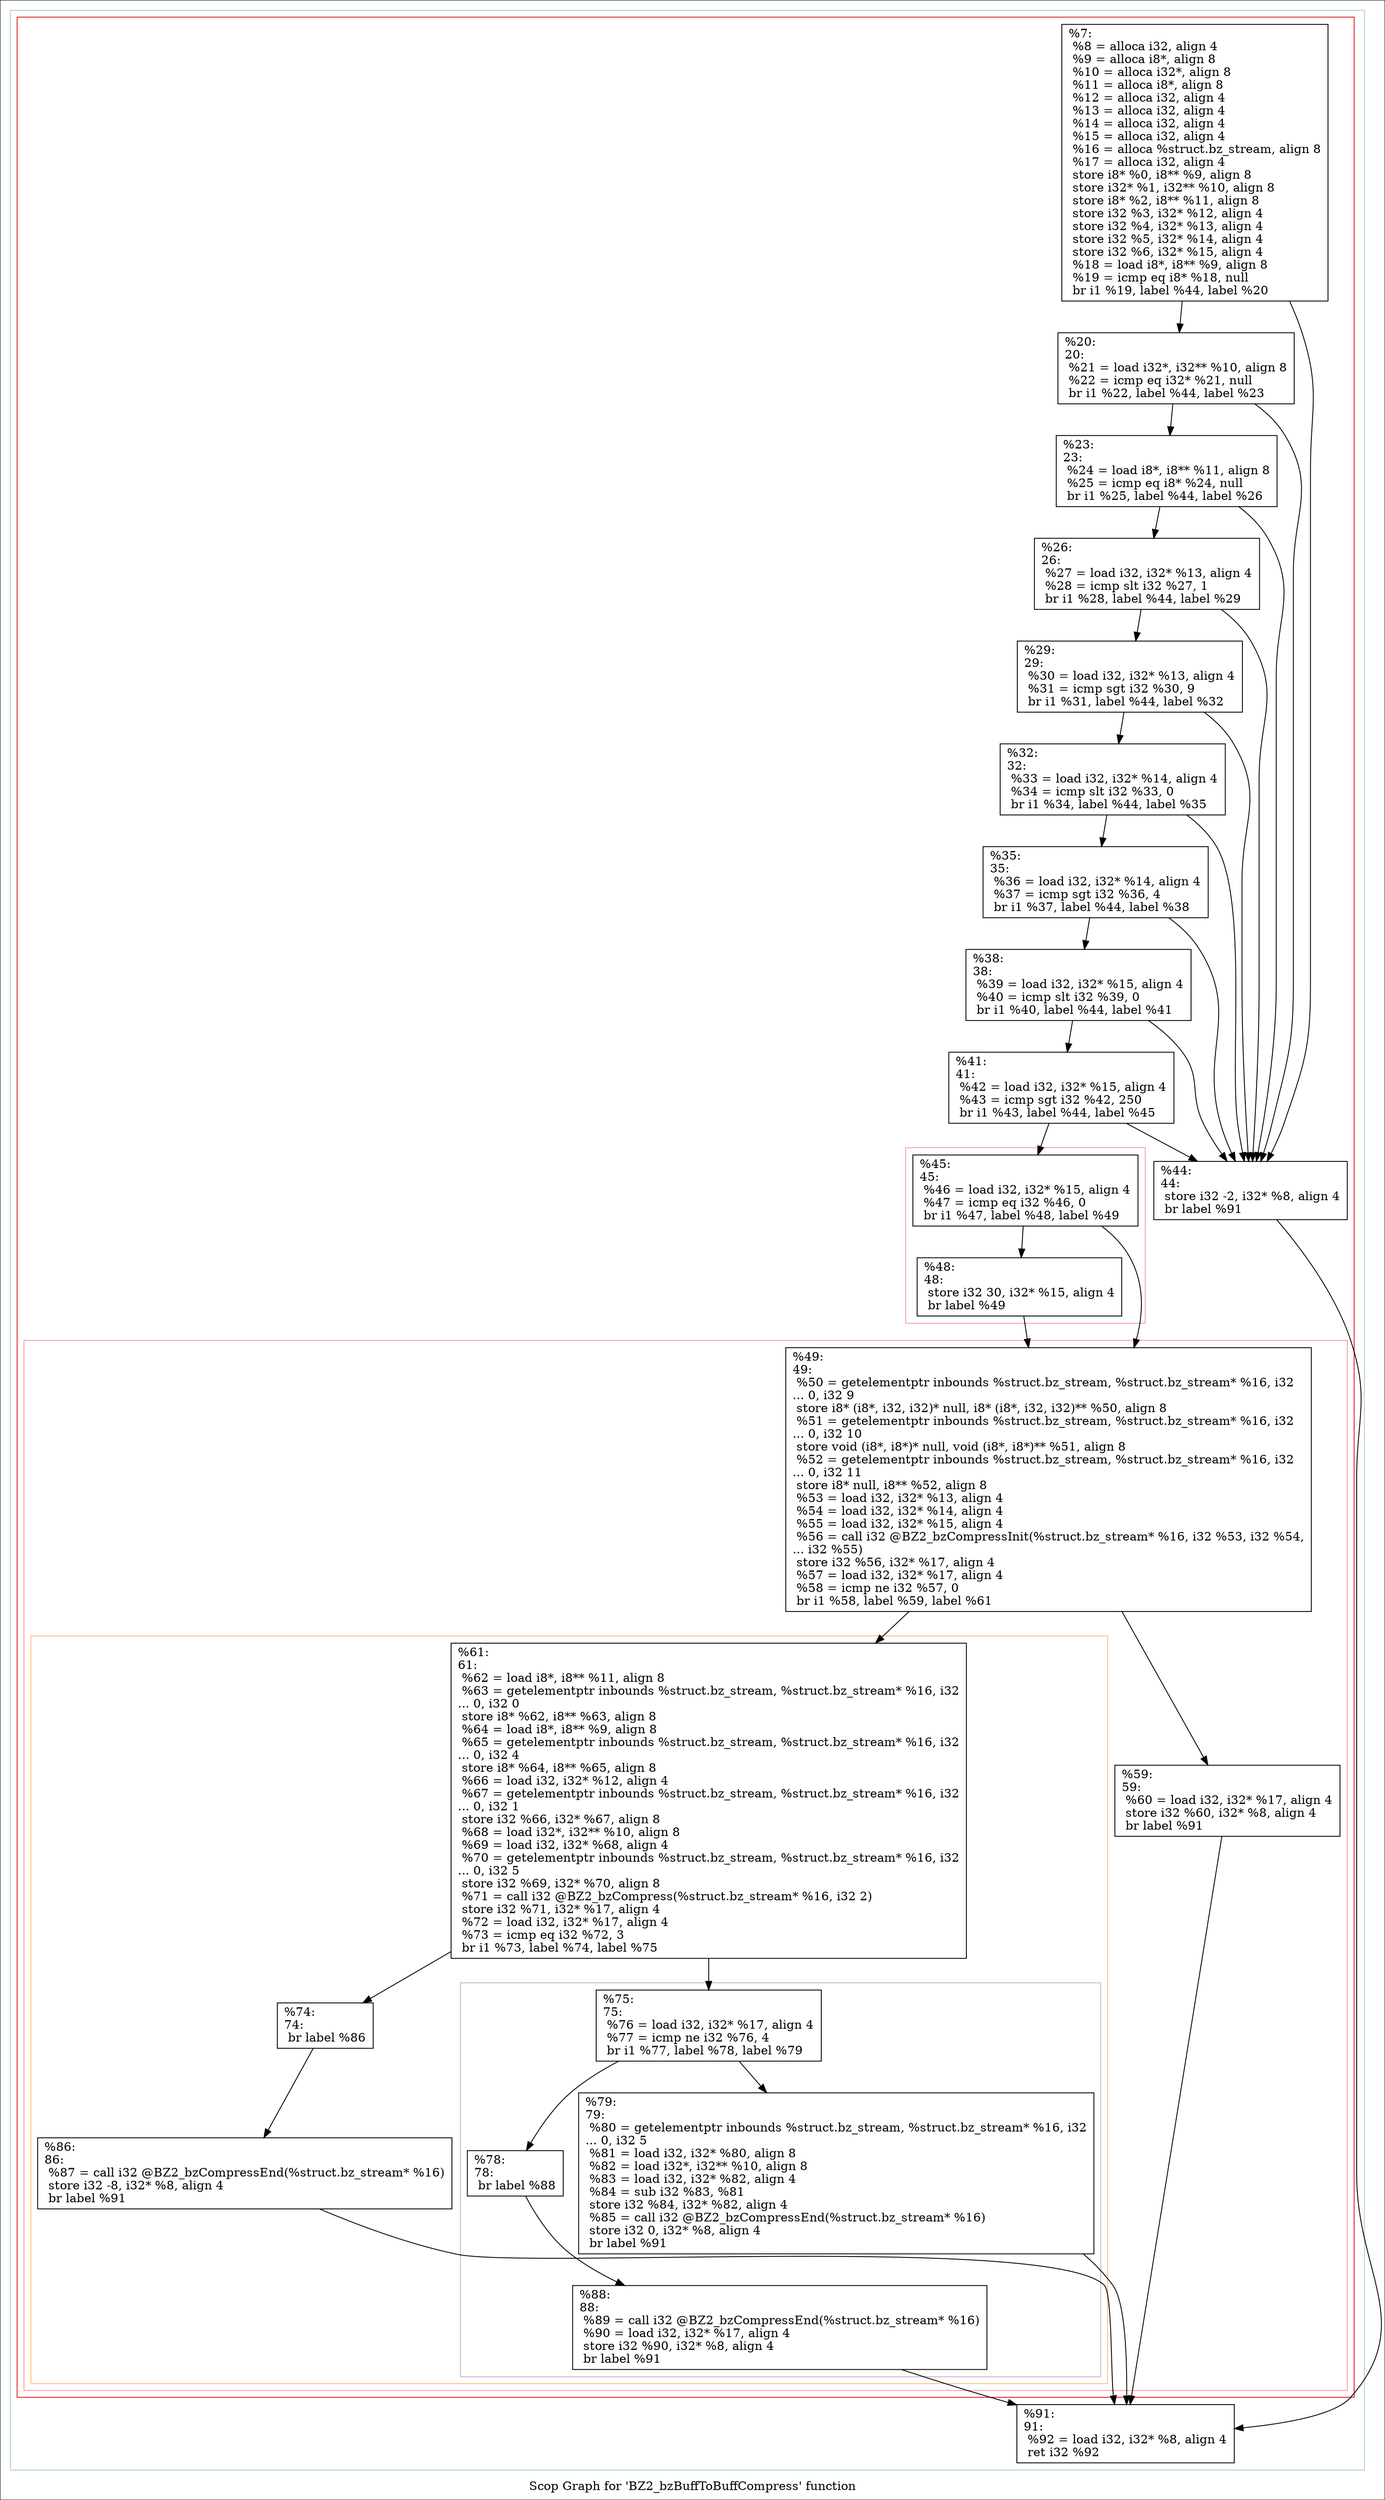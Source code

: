 digraph "Scop Graph for 'BZ2_bzBuffToBuffCompress' function" {
	label="Scop Graph for 'BZ2_bzBuffToBuffCompress' function";

	Node0x27cd780 [shape=record,label="{%7:\l  %8 = alloca i32, align 4\l  %9 = alloca i8*, align 8\l  %10 = alloca i32*, align 8\l  %11 = alloca i8*, align 8\l  %12 = alloca i32, align 4\l  %13 = alloca i32, align 4\l  %14 = alloca i32, align 4\l  %15 = alloca i32, align 4\l  %16 = alloca %struct.bz_stream, align 8\l  %17 = alloca i32, align 4\l  store i8* %0, i8** %9, align 8\l  store i32* %1, i32** %10, align 8\l  store i8* %2, i8** %11, align 8\l  store i32 %3, i32* %12, align 4\l  store i32 %4, i32* %13, align 4\l  store i32 %5, i32* %14, align 4\l  store i32 %6, i32* %15, align 4\l  %18 = load i8*, i8** %9, align 8\l  %19 = icmp eq i8* %18, null\l  br i1 %19, label %44, label %20\l}"];
	Node0x27cd780 -> Node0x27c59d0;
	Node0x27cd780 -> Node0x25afd90;
	Node0x27c59d0 [shape=record,label="{%44:\l44:                                               \l  store i32 -2, i32* %8, align 4\l  br label %91\l}"];
	Node0x27c59d0 -> Node0x27dd9e0;
	Node0x27dd9e0 [shape=record,label="{%91:\l91:                                               \l  %92 = load i32, i32* %8, align 4\l  ret i32 %92\l}"];
	Node0x25afd90 [shape=record,label="{%20:\l20:                                               \l  %21 = load i32*, i32** %10, align 8\l  %22 = icmp eq i32* %21, null\l  br i1 %22, label %44, label %23\l}"];
	Node0x25afd90 -> Node0x27c59d0;
	Node0x25afd90 -> Node0x28be0b0;
	Node0x28be0b0 [shape=record,label="{%23:\l23:                                               \l  %24 = load i8*, i8** %11, align 8\l  %25 = icmp eq i8* %24, null\l  br i1 %25, label %44, label %26\l}"];
	Node0x28be0b0 -> Node0x27c59d0;
	Node0x28be0b0 -> Node0x2809630;
	Node0x2809630 [shape=record,label="{%26:\l26:                                               \l  %27 = load i32, i32* %13, align 4\l  %28 = icmp slt i32 %27, 1\l  br i1 %28, label %44, label %29\l}"];
	Node0x2809630 -> Node0x27c59d0;
	Node0x2809630 -> Node0x28de460;
	Node0x28de460 [shape=record,label="{%29:\l29:                                               \l  %30 = load i32, i32* %13, align 4\l  %31 = icmp sgt i32 %30, 9\l  br i1 %31, label %44, label %32\l}"];
	Node0x28de460 -> Node0x27c59d0;
	Node0x28de460 -> Node0x28e7210;
	Node0x28e7210 [shape=record,label="{%32:\l32:                                               \l  %33 = load i32, i32* %14, align 4\l  %34 = icmp slt i32 %33, 0\l  br i1 %34, label %44, label %35\l}"];
	Node0x28e7210 -> Node0x27c59d0;
	Node0x28e7210 -> Node0x2855940;
	Node0x2855940 [shape=record,label="{%35:\l35:                                               \l  %36 = load i32, i32* %14, align 4\l  %37 = icmp sgt i32 %36, 4\l  br i1 %37, label %44, label %38\l}"];
	Node0x2855940 -> Node0x27c59d0;
	Node0x2855940 -> Node0x28e1780;
	Node0x28e1780 [shape=record,label="{%38:\l38:                                               \l  %39 = load i32, i32* %15, align 4\l  %40 = icmp slt i32 %39, 0\l  br i1 %40, label %44, label %41\l}"];
	Node0x28e1780 -> Node0x27c59d0;
	Node0x28e1780 -> Node0x28dcff0;
	Node0x28dcff0 [shape=record,label="{%41:\l41:                                               \l  %42 = load i32, i32* %15, align 4\l  %43 = icmp sgt i32 %42, 250\l  br i1 %43, label %44, label %45\l}"];
	Node0x28dcff0 -> Node0x27c59d0;
	Node0x28dcff0 -> Node0x28e8ff0;
	Node0x28e8ff0 [shape=record,label="{%45:\l45:                                               \l  %46 = load i32, i32* %15, align 4\l  %47 = icmp eq i32 %46, 0\l  br i1 %47, label %48, label %49\l}"];
	Node0x28e8ff0 -> Node0x2831b00;
	Node0x28e8ff0 -> Node0x28142b0;
	Node0x2831b00 [shape=record,label="{%48:\l48:                                               \l  store i32 30, i32* %15, align 4\l  br label %49\l}"];
	Node0x2831b00 -> Node0x28142b0;
	Node0x28142b0 [shape=record,label="{%49:\l49:                                               \l  %50 = getelementptr inbounds %struct.bz_stream, %struct.bz_stream* %16, i32\l... 0, i32 9\l  store i8* (i8*, i32, i32)* null, i8* (i8*, i32, i32)** %50, align 8\l  %51 = getelementptr inbounds %struct.bz_stream, %struct.bz_stream* %16, i32\l... 0, i32 10\l  store void (i8*, i8*)* null, void (i8*, i8*)** %51, align 8\l  %52 = getelementptr inbounds %struct.bz_stream, %struct.bz_stream* %16, i32\l... 0, i32 11\l  store i8* null, i8** %52, align 8\l  %53 = load i32, i32* %13, align 4\l  %54 = load i32, i32* %14, align 4\l  %55 = load i32, i32* %15, align 4\l  %56 = call i32 @BZ2_bzCompressInit(%struct.bz_stream* %16, i32 %53, i32 %54,\l... i32 %55)\l  store i32 %56, i32* %17, align 4\l  %57 = load i32, i32* %17, align 4\l  %58 = icmp ne i32 %57, 0\l  br i1 %58, label %59, label %61\l}"];
	Node0x28142b0 -> Node0x2972860;
	Node0x28142b0 -> Node0x28de9d0;
	Node0x2972860 [shape=record,label="{%59:\l59:                                               \l  %60 = load i32, i32* %17, align 4\l  store i32 %60, i32* %8, align 4\l  br label %91\l}"];
	Node0x2972860 -> Node0x27dd9e0;
	Node0x28de9d0 [shape=record,label="{%61:\l61:                                               \l  %62 = load i8*, i8** %11, align 8\l  %63 = getelementptr inbounds %struct.bz_stream, %struct.bz_stream* %16, i32\l... 0, i32 0\l  store i8* %62, i8** %63, align 8\l  %64 = load i8*, i8** %9, align 8\l  %65 = getelementptr inbounds %struct.bz_stream, %struct.bz_stream* %16, i32\l... 0, i32 4\l  store i8* %64, i8** %65, align 8\l  %66 = load i32, i32* %12, align 4\l  %67 = getelementptr inbounds %struct.bz_stream, %struct.bz_stream* %16, i32\l... 0, i32 1\l  store i32 %66, i32* %67, align 8\l  %68 = load i32*, i32** %10, align 8\l  %69 = load i32, i32* %68, align 4\l  %70 = getelementptr inbounds %struct.bz_stream, %struct.bz_stream* %16, i32\l... 0, i32 5\l  store i32 %69, i32* %70, align 8\l  %71 = call i32 @BZ2_bzCompress(%struct.bz_stream* %16, i32 2)\l  store i32 %71, i32* %17, align 4\l  %72 = load i32, i32* %17, align 4\l  %73 = icmp eq i32 %72, 3\l  br i1 %73, label %74, label %75\l}"];
	Node0x28de9d0 -> Node0x2783e50;
	Node0x28de9d0 -> Node0x25a76c0;
	Node0x2783e50 [shape=record,label="{%74:\l74:                                               \l  br label %86\l}"];
	Node0x2783e50 -> Node0x272f330;
	Node0x272f330 [shape=record,label="{%86:\l86:                                               \l  %87 = call i32 @BZ2_bzCompressEnd(%struct.bz_stream* %16)\l  store i32 -8, i32* %8, align 4\l  br label %91\l}"];
	Node0x272f330 -> Node0x27dd9e0;
	Node0x25a76c0 [shape=record,label="{%75:\l75:                                               \l  %76 = load i32, i32* %17, align 4\l  %77 = icmp ne i32 %76, 4\l  br i1 %77, label %78, label %79\l}"];
	Node0x25a76c0 -> Node0x27f0400;
	Node0x25a76c0 -> Node0x28c4820;
	Node0x27f0400 [shape=record,label="{%78:\l78:                                               \l  br label %88\l}"];
	Node0x27f0400 -> Node0x26698e0;
	Node0x26698e0 [shape=record,label="{%88:\l88:                                               \l  %89 = call i32 @BZ2_bzCompressEnd(%struct.bz_stream* %16)\l  %90 = load i32, i32* %17, align 4\l  store i32 %90, i32* %8, align 4\l  br label %91\l}"];
	Node0x26698e0 -> Node0x27dd9e0;
	Node0x28c4820 [shape=record,label="{%79:\l79:                                               \l  %80 = getelementptr inbounds %struct.bz_stream, %struct.bz_stream* %16, i32\l... 0, i32 5\l  %81 = load i32, i32* %80, align 8\l  %82 = load i32*, i32** %10, align 8\l  %83 = load i32, i32* %82, align 4\l  %84 = sub i32 %83, %81\l  store i32 %84, i32* %82, align 4\l  %85 = call i32 @BZ2_bzCompressEnd(%struct.bz_stream* %16)\l  store i32 0, i32* %8, align 4\l  br label %91\l}"];
	Node0x28c4820 -> Node0x27dd9e0;
	colorscheme = "paired12"
        subgraph cluster_0x28dc380 {
          label = "";
          style = solid;
          color = 1
          subgraph cluster_0x258c260 {
            label = "";
            style = solid;
            color = 6
            subgraph cluster_0x2925c60 {
              label = "";
              style = solid;
              color = 5
              Node0x28e8ff0;
              Node0x2831b00;
            }
            subgraph cluster_0x28ede50 {
              label = "";
              style = solid;
              color = 5
              subgraph cluster_0x29755e0 {
                label = "";
                style = solid;
                color = 7
                subgraph cluster_0x2925ce0 {
                  label = "";
                  style = solid;
                  color = 9
                  Node0x25a76c0;
                  Node0x27f0400;
                  Node0x26698e0;
                  Node0x28c4820;
                }
                Node0x28de9d0;
                Node0x2783e50;
                Node0x272f330;
              }
              Node0x28142b0;
              Node0x2972860;
            }
            Node0x27cd780;
            Node0x27c59d0;
            Node0x25afd90;
            Node0x28be0b0;
            Node0x2809630;
            Node0x28de460;
            Node0x28e7210;
            Node0x2855940;
            Node0x28e1780;
            Node0x28dcff0;
          }
          Node0x27dd9e0;
        }
}

